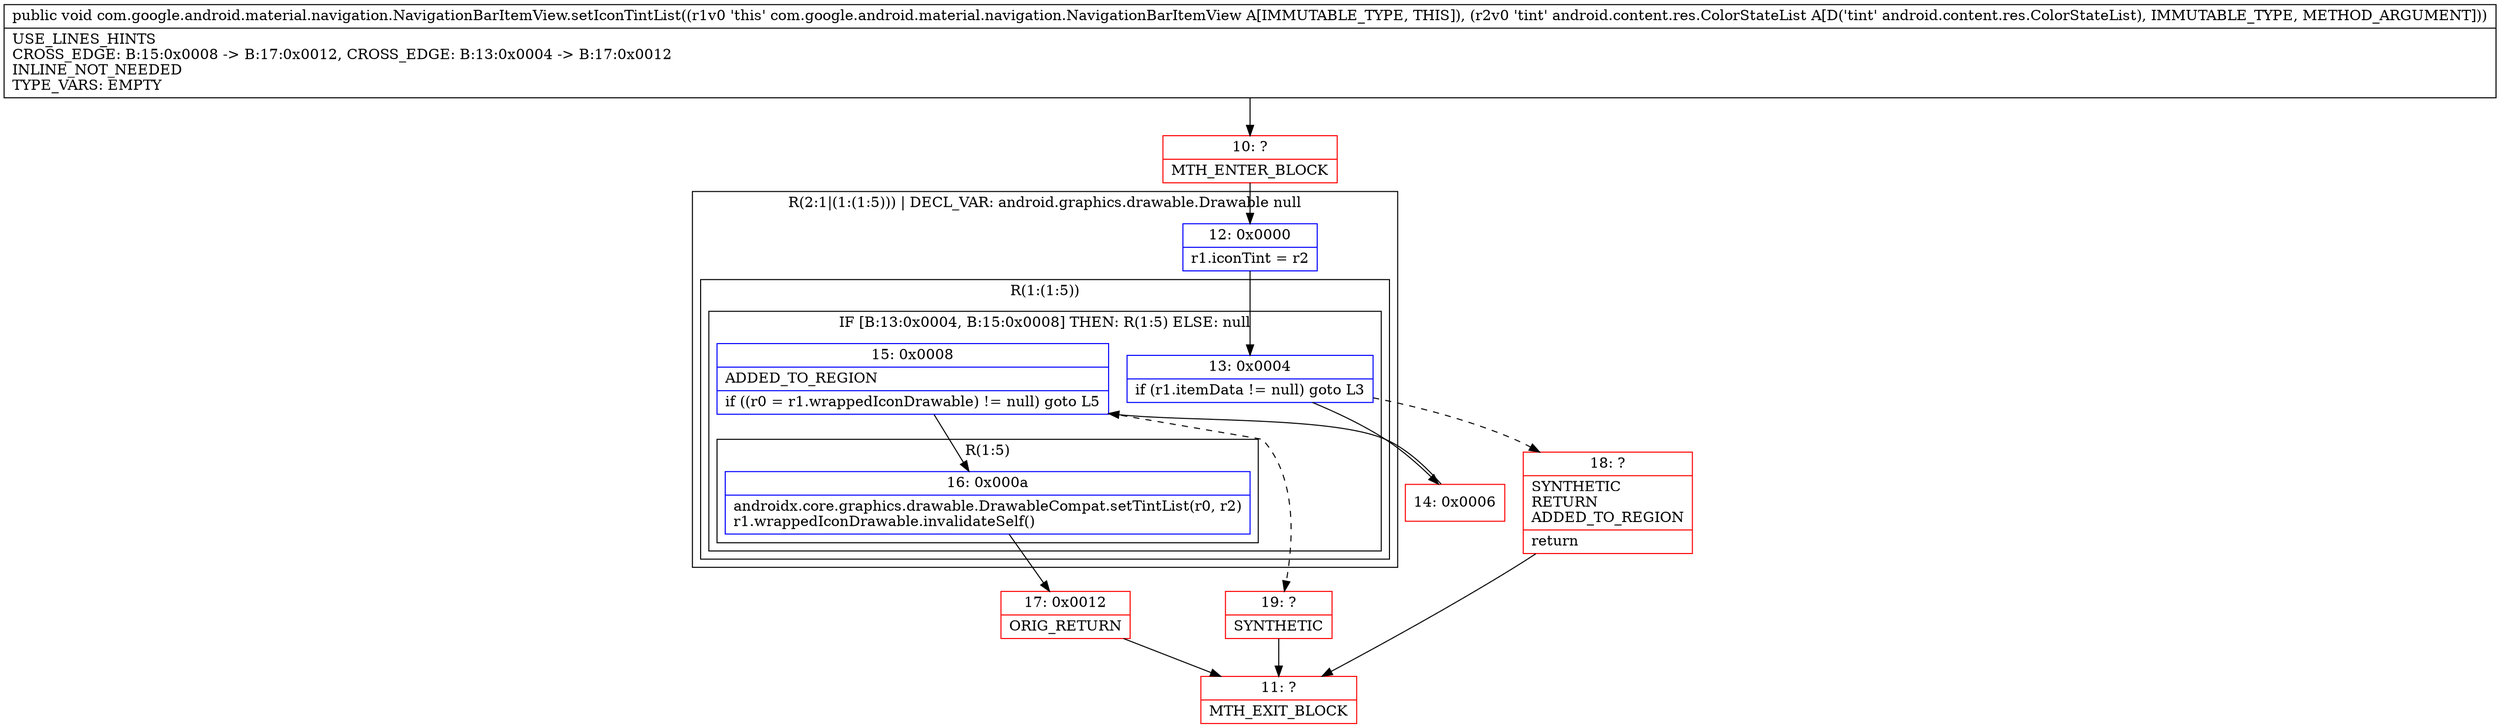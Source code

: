 digraph "CFG forcom.google.android.material.navigation.NavigationBarItemView.setIconTintList(Landroid\/content\/res\/ColorStateList;)V" {
subgraph cluster_Region_1578051883 {
label = "R(2:1|(1:(1:5))) | DECL_VAR: android.graphics.drawable.Drawable null\l";
node [shape=record,color=blue];
Node_12 [shape=record,label="{12\:\ 0x0000|r1.iconTint = r2\l}"];
subgraph cluster_Region_1147887280 {
label = "R(1:(1:5))";
node [shape=record,color=blue];
subgraph cluster_IfRegion_760359075 {
label = "IF [B:13:0x0004, B:15:0x0008] THEN: R(1:5) ELSE: null";
node [shape=record,color=blue];
Node_13 [shape=record,label="{13\:\ 0x0004|if (r1.itemData != null) goto L3\l}"];
Node_15 [shape=record,label="{15\:\ 0x0008|ADDED_TO_REGION\l|if ((r0 = r1.wrappedIconDrawable) != null) goto L5\l}"];
subgraph cluster_Region_1609723598 {
label = "R(1:5)";
node [shape=record,color=blue];
Node_16 [shape=record,label="{16\:\ 0x000a|androidx.core.graphics.drawable.DrawableCompat.setTintList(r0, r2)\lr1.wrappedIconDrawable.invalidateSelf()\l}"];
}
}
}
}
Node_10 [shape=record,color=red,label="{10\:\ ?|MTH_ENTER_BLOCK\l}"];
Node_14 [shape=record,color=red,label="{14\:\ 0x0006}"];
Node_17 [shape=record,color=red,label="{17\:\ 0x0012|ORIG_RETURN\l}"];
Node_11 [shape=record,color=red,label="{11\:\ ?|MTH_EXIT_BLOCK\l}"];
Node_19 [shape=record,color=red,label="{19\:\ ?|SYNTHETIC\l}"];
Node_18 [shape=record,color=red,label="{18\:\ ?|SYNTHETIC\lRETURN\lADDED_TO_REGION\l|return\l}"];
MethodNode[shape=record,label="{public void com.google.android.material.navigation.NavigationBarItemView.setIconTintList((r1v0 'this' com.google.android.material.navigation.NavigationBarItemView A[IMMUTABLE_TYPE, THIS]), (r2v0 'tint' android.content.res.ColorStateList A[D('tint' android.content.res.ColorStateList), IMMUTABLE_TYPE, METHOD_ARGUMENT]))  | USE_LINES_HINTS\lCROSS_EDGE: B:15:0x0008 \-\> B:17:0x0012, CROSS_EDGE: B:13:0x0004 \-\> B:17:0x0012\lINLINE_NOT_NEEDED\lTYPE_VARS: EMPTY\l}"];
MethodNode -> Node_10;Node_12 -> Node_13;
Node_13 -> Node_14;
Node_13 -> Node_18[style=dashed];
Node_15 -> Node_16;
Node_15 -> Node_19[style=dashed];
Node_16 -> Node_17;
Node_10 -> Node_12;
Node_14 -> Node_15;
Node_17 -> Node_11;
Node_19 -> Node_11;
Node_18 -> Node_11;
}


